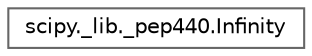 digraph "Graphical Class Hierarchy"
{
 // LATEX_PDF_SIZE
  bgcolor="transparent";
  edge [fontname=Helvetica,fontsize=10,labelfontname=Helvetica,labelfontsize=10];
  node [fontname=Helvetica,fontsize=10,shape=box,height=0.2,width=0.4];
  rankdir="LR";
  Node0 [id="Node000000",label="scipy._lib._pep440.Infinity",height=0.2,width=0.4,color="grey40", fillcolor="white", style="filled",URL="$dc/db6/classscipy_1_1__lib_1_1__pep440_1_1Infinity.html",tooltip=" "];
}
